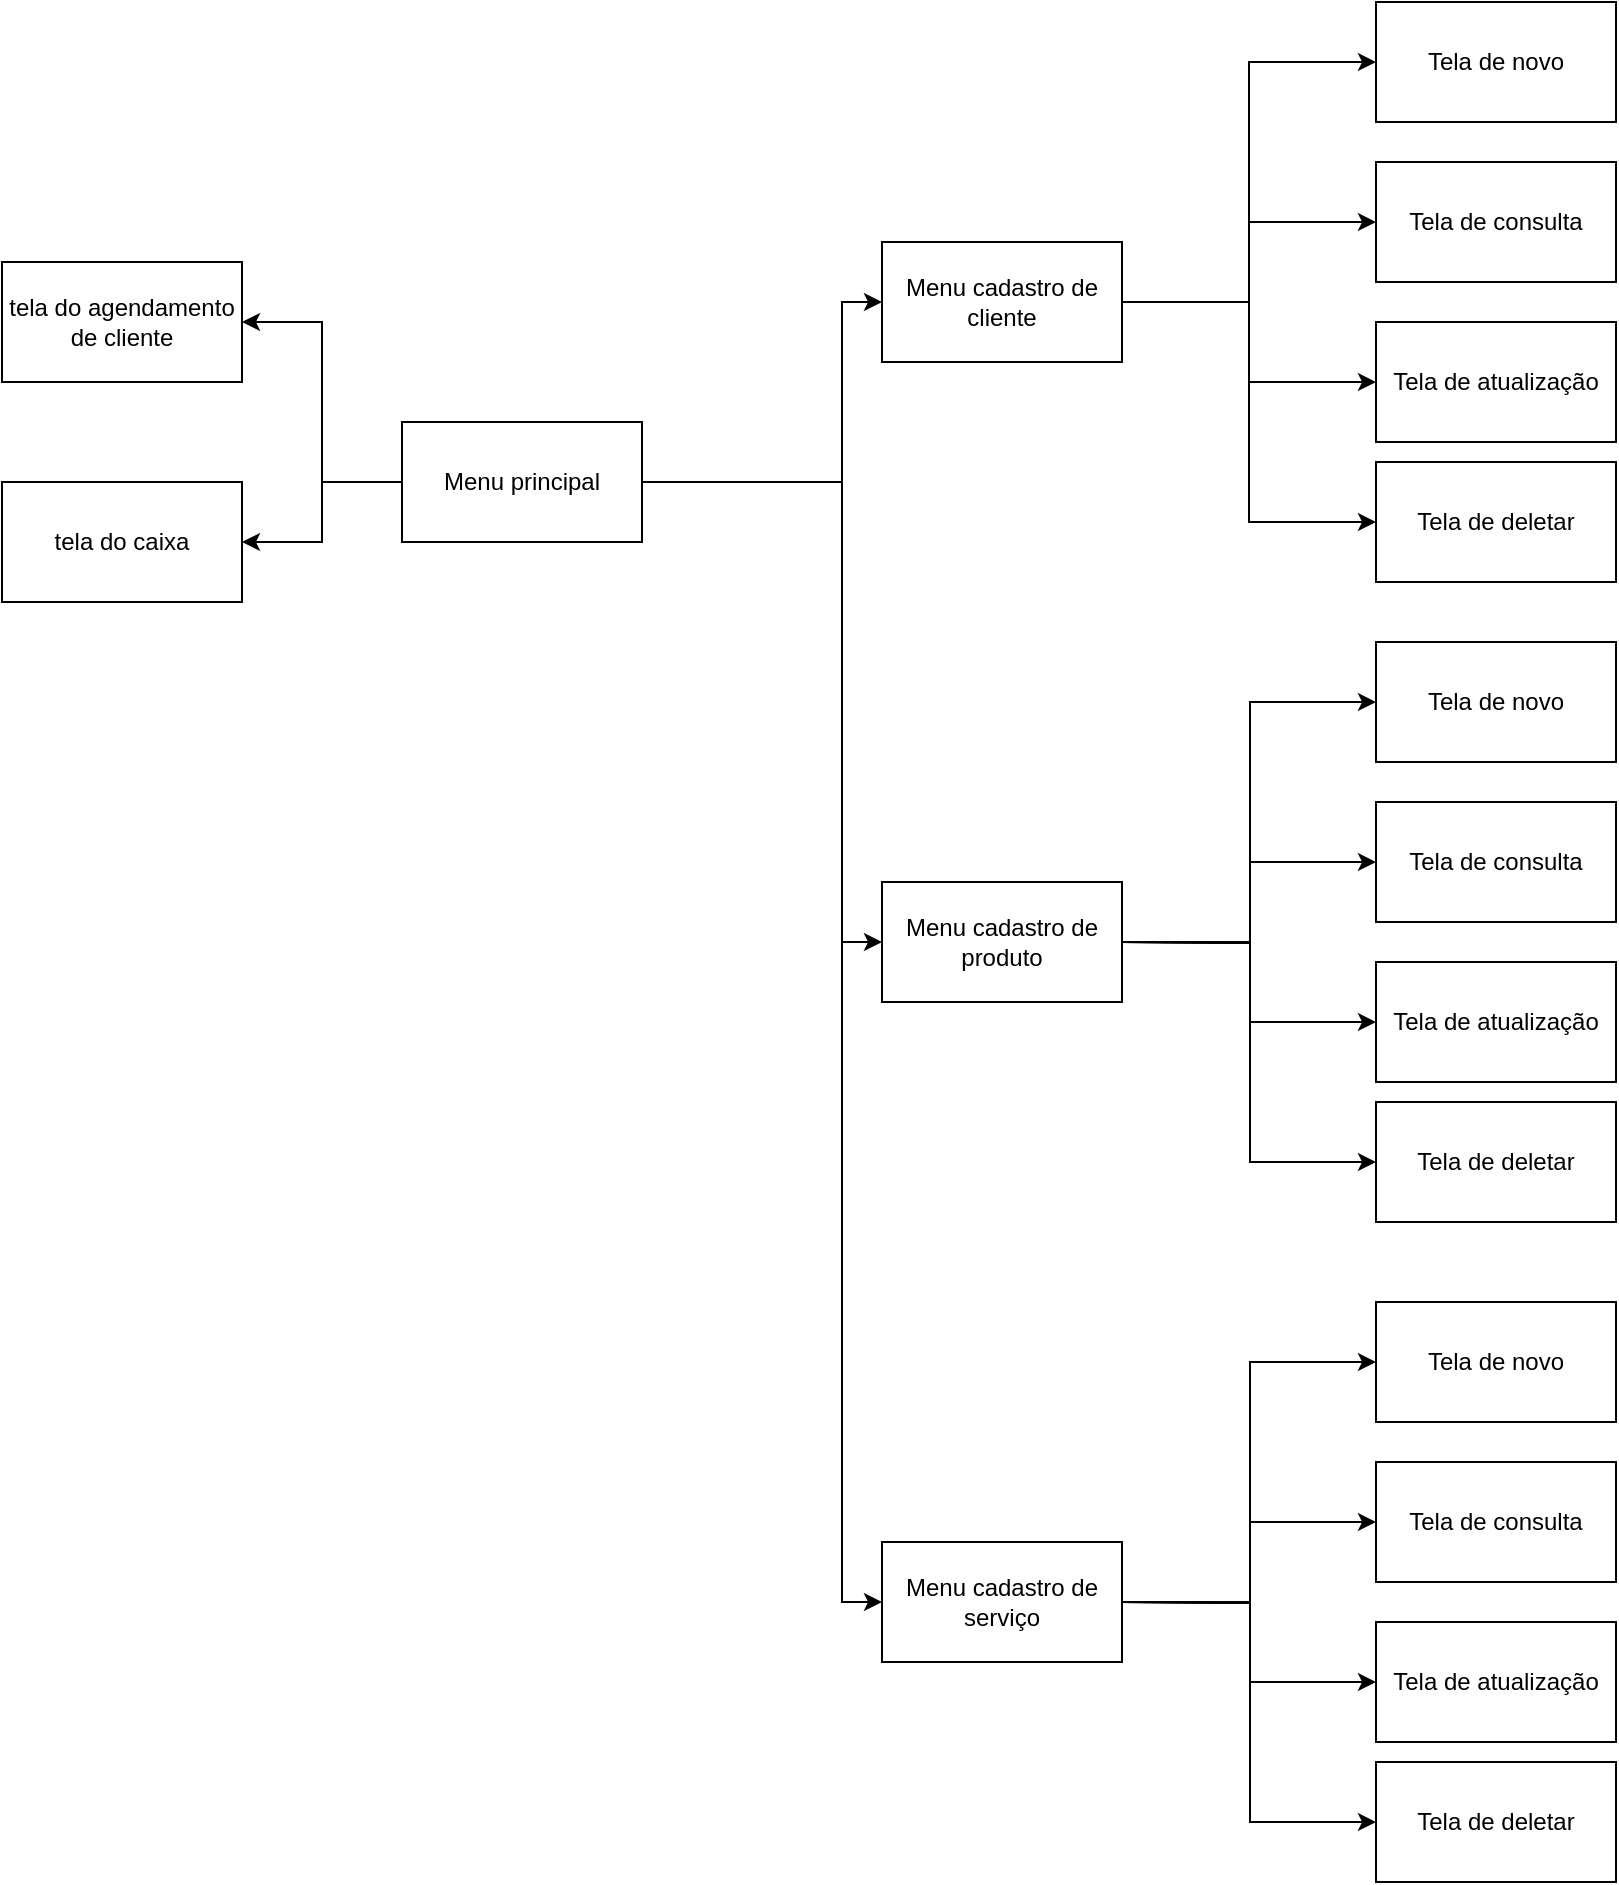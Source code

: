 <mxfile version="20.3.0" type="device"><diagram id="-szwxBgycvECe7yLLr0f" name="Página-1"><mxGraphModel dx="1483" dy="916" grid="1" gridSize="10" guides="1" tooltips="1" connect="1" arrows="1" fold="1" page="1" pageScale="1" pageWidth="827" pageHeight="1169" math="0" shadow="0"><root><mxCell id="0"/><mxCell id="1" parent="0"/><mxCell id="YIGcuT_Grykuiuh4u1rn-7" style="edgeStyle=orthogonalEdgeStyle;rounded=0;orthogonalLoop=1;jettySize=auto;html=1;entryX=1;entryY=0.5;entryDx=0;entryDy=0;" edge="1" parent="1" source="YIGcuT_Grykuiuh4u1rn-1" target="YIGcuT_Grykuiuh4u1rn-6"><mxGeometry relative="1" as="geometry"/></mxCell><mxCell id="YIGcuT_Grykuiuh4u1rn-8" style="edgeStyle=orthogonalEdgeStyle;rounded=0;orthogonalLoop=1;jettySize=auto;html=1;" edge="1" parent="1" source="YIGcuT_Grykuiuh4u1rn-1" target="YIGcuT_Grykuiuh4u1rn-5"><mxGeometry relative="1" as="geometry"/></mxCell><mxCell id="YIGcuT_Grykuiuh4u1rn-9" style="edgeStyle=orthogonalEdgeStyle;rounded=0;orthogonalLoop=1;jettySize=auto;html=1;entryX=0;entryY=0.5;entryDx=0;entryDy=0;" edge="1" parent="1" source="YIGcuT_Grykuiuh4u1rn-1" target="YIGcuT_Grykuiuh4u1rn-2"><mxGeometry relative="1" as="geometry"><Array as="points"><mxPoint x="430" y="260"/><mxPoint x="430" y="170"/></Array></mxGeometry></mxCell><mxCell id="YIGcuT_Grykuiuh4u1rn-10" style="edgeStyle=orthogonalEdgeStyle;rounded=0;orthogonalLoop=1;jettySize=auto;html=1;" edge="1" parent="1" source="YIGcuT_Grykuiuh4u1rn-1" target="YIGcuT_Grykuiuh4u1rn-3"><mxGeometry relative="1" as="geometry"><Array as="points"><mxPoint x="430" y="260"/><mxPoint x="430" y="490"/></Array></mxGeometry></mxCell><mxCell id="YIGcuT_Grykuiuh4u1rn-11" style="edgeStyle=orthogonalEdgeStyle;rounded=0;orthogonalLoop=1;jettySize=auto;html=1;" edge="1" parent="1" source="YIGcuT_Grykuiuh4u1rn-1" target="YIGcuT_Grykuiuh4u1rn-4"><mxGeometry relative="1" as="geometry"><Array as="points"><mxPoint x="430" y="260"/><mxPoint x="430" y="820"/></Array></mxGeometry></mxCell><mxCell id="YIGcuT_Grykuiuh4u1rn-1" value="Menu principal" style="rounded=0;whiteSpace=wrap;html=1;" vertex="1" parent="1"><mxGeometry x="210" y="230" width="120" height="60" as="geometry"/></mxCell><mxCell id="YIGcuT_Grykuiuh4u1rn-16" style="edgeStyle=orthogonalEdgeStyle;rounded=0;orthogonalLoop=1;jettySize=auto;html=1;entryX=0;entryY=0.5;entryDx=0;entryDy=0;" edge="1" parent="1" source="YIGcuT_Grykuiuh4u1rn-2" target="YIGcuT_Grykuiuh4u1rn-12"><mxGeometry relative="1" as="geometry"/></mxCell><mxCell id="YIGcuT_Grykuiuh4u1rn-17" style="edgeStyle=orthogonalEdgeStyle;rounded=0;orthogonalLoop=1;jettySize=auto;html=1;entryX=0;entryY=0.5;entryDx=0;entryDy=0;" edge="1" parent="1" source="YIGcuT_Grykuiuh4u1rn-2" target="YIGcuT_Grykuiuh4u1rn-13"><mxGeometry relative="1" as="geometry"/></mxCell><mxCell id="YIGcuT_Grykuiuh4u1rn-18" style="edgeStyle=orthogonalEdgeStyle;rounded=0;orthogonalLoop=1;jettySize=auto;html=1;" edge="1" parent="1" source="YIGcuT_Grykuiuh4u1rn-2" target="YIGcuT_Grykuiuh4u1rn-14"><mxGeometry relative="1" as="geometry"/></mxCell><mxCell id="YIGcuT_Grykuiuh4u1rn-19" style="edgeStyle=orthogonalEdgeStyle;rounded=0;orthogonalLoop=1;jettySize=auto;html=1;entryX=0;entryY=0.5;entryDx=0;entryDy=0;" edge="1" parent="1" source="YIGcuT_Grykuiuh4u1rn-2" target="YIGcuT_Grykuiuh4u1rn-15"><mxGeometry relative="1" as="geometry"/></mxCell><mxCell id="YIGcuT_Grykuiuh4u1rn-2" value="Menu cadastro de cliente" style="rounded=0;whiteSpace=wrap;html=1;" vertex="1" parent="1"><mxGeometry x="450" y="140" width="120" height="60" as="geometry"/></mxCell><mxCell id="YIGcuT_Grykuiuh4u1rn-3" value="Menu cadastro de produto" style="rounded=0;whiteSpace=wrap;html=1;" vertex="1" parent="1"><mxGeometry x="450" y="460" width="120" height="60" as="geometry"/></mxCell><mxCell id="YIGcuT_Grykuiuh4u1rn-4" value="Menu cadastro de serviço" style="rounded=0;whiteSpace=wrap;html=1;" vertex="1" parent="1"><mxGeometry x="450" y="790" width="120" height="60" as="geometry"/></mxCell><mxCell id="YIGcuT_Grykuiuh4u1rn-5" value="tela do caixa" style="rounded=0;whiteSpace=wrap;html=1;" vertex="1" parent="1"><mxGeometry x="10" y="260" width="120" height="60" as="geometry"/></mxCell><mxCell id="YIGcuT_Grykuiuh4u1rn-6" value="tela do agendamento de cliente" style="rounded=0;whiteSpace=wrap;html=1;" vertex="1" parent="1"><mxGeometry x="10" y="150" width="120" height="60" as="geometry"/></mxCell><mxCell id="YIGcuT_Grykuiuh4u1rn-12" value="Tela de novo" style="rounded=0;whiteSpace=wrap;html=1;" vertex="1" parent="1"><mxGeometry x="697" y="20" width="120" height="60" as="geometry"/></mxCell><mxCell id="YIGcuT_Grykuiuh4u1rn-13" value="Tela de consulta" style="rounded=0;whiteSpace=wrap;html=1;" vertex="1" parent="1"><mxGeometry x="697" y="100" width="120" height="60" as="geometry"/></mxCell><mxCell id="YIGcuT_Grykuiuh4u1rn-14" value="Tela de atualização" style="rounded=0;whiteSpace=wrap;html=1;" vertex="1" parent="1"><mxGeometry x="697" y="180" width="120" height="60" as="geometry"/></mxCell><mxCell id="YIGcuT_Grykuiuh4u1rn-15" value="Tela de deletar" style="rounded=0;whiteSpace=wrap;html=1;" vertex="1" parent="1"><mxGeometry x="697" y="250" width="120" height="60" as="geometry"/></mxCell><mxCell id="YIGcuT_Grykuiuh4u1rn-20" style="edgeStyle=orthogonalEdgeStyle;rounded=0;orthogonalLoop=1;jettySize=auto;html=1;entryX=0;entryY=0.5;entryDx=0;entryDy=0;" edge="1" parent="1" target="YIGcuT_Grykuiuh4u1rn-24"><mxGeometry relative="1" as="geometry"><mxPoint x="570" y="490" as="sourcePoint"/></mxGeometry></mxCell><mxCell id="YIGcuT_Grykuiuh4u1rn-21" style="edgeStyle=orthogonalEdgeStyle;rounded=0;orthogonalLoop=1;jettySize=auto;html=1;entryX=0;entryY=0.5;entryDx=0;entryDy=0;" edge="1" parent="1" target="YIGcuT_Grykuiuh4u1rn-25"><mxGeometry relative="1" as="geometry"><mxPoint x="570" y="490" as="sourcePoint"/></mxGeometry></mxCell><mxCell id="YIGcuT_Grykuiuh4u1rn-22" style="edgeStyle=orthogonalEdgeStyle;rounded=0;orthogonalLoop=1;jettySize=auto;html=1;" edge="1" parent="1" target="YIGcuT_Grykuiuh4u1rn-26"><mxGeometry relative="1" as="geometry"><mxPoint x="570" y="490" as="sourcePoint"/><Array as="points"><mxPoint x="634" y="490"/><mxPoint x="634" y="530"/></Array></mxGeometry></mxCell><mxCell id="YIGcuT_Grykuiuh4u1rn-23" style="edgeStyle=orthogonalEdgeStyle;rounded=0;orthogonalLoop=1;jettySize=auto;html=1;entryX=0;entryY=0.5;entryDx=0;entryDy=0;" edge="1" parent="1" target="YIGcuT_Grykuiuh4u1rn-27"><mxGeometry relative="1" as="geometry"><mxPoint x="570" y="490" as="sourcePoint"/></mxGeometry></mxCell><mxCell id="YIGcuT_Grykuiuh4u1rn-24" value="Tela de novo" style="rounded=0;whiteSpace=wrap;html=1;" vertex="1" parent="1"><mxGeometry x="697" y="340" width="120" height="60" as="geometry"/></mxCell><mxCell id="YIGcuT_Grykuiuh4u1rn-25" value="Tela de consulta" style="rounded=0;whiteSpace=wrap;html=1;" vertex="1" parent="1"><mxGeometry x="697" y="420" width="120" height="60" as="geometry"/></mxCell><mxCell id="YIGcuT_Grykuiuh4u1rn-26" value="Tela de atualização" style="rounded=0;whiteSpace=wrap;html=1;" vertex="1" parent="1"><mxGeometry x="697" y="500" width="120" height="60" as="geometry"/></mxCell><mxCell id="YIGcuT_Grykuiuh4u1rn-27" value="Tela de deletar" style="rounded=0;whiteSpace=wrap;html=1;" vertex="1" parent="1"><mxGeometry x="697" y="570" width="120" height="60" as="geometry"/></mxCell><mxCell id="YIGcuT_Grykuiuh4u1rn-28" style="edgeStyle=orthogonalEdgeStyle;rounded=0;orthogonalLoop=1;jettySize=auto;html=1;entryX=0;entryY=0.5;entryDx=0;entryDy=0;" edge="1" parent="1" target="YIGcuT_Grykuiuh4u1rn-32"><mxGeometry relative="1" as="geometry"><mxPoint x="570" y="820" as="sourcePoint"/></mxGeometry></mxCell><mxCell id="YIGcuT_Grykuiuh4u1rn-29" style="edgeStyle=orthogonalEdgeStyle;rounded=0;orthogonalLoop=1;jettySize=auto;html=1;entryX=0;entryY=0.5;entryDx=0;entryDy=0;" edge="1" parent="1" target="YIGcuT_Grykuiuh4u1rn-33"><mxGeometry relative="1" as="geometry"><mxPoint x="570" y="820" as="sourcePoint"/></mxGeometry></mxCell><mxCell id="YIGcuT_Grykuiuh4u1rn-30" style="edgeStyle=orthogonalEdgeStyle;rounded=0;orthogonalLoop=1;jettySize=auto;html=1;" edge="1" parent="1" target="YIGcuT_Grykuiuh4u1rn-34"><mxGeometry relative="1" as="geometry"><mxPoint x="570" y="820" as="sourcePoint"/><Array as="points"><mxPoint x="634" y="820"/><mxPoint x="634" y="860"/></Array></mxGeometry></mxCell><mxCell id="YIGcuT_Grykuiuh4u1rn-31" style="edgeStyle=orthogonalEdgeStyle;rounded=0;orthogonalLoop=1;jettySize=auto;html=1;entryX=0;entryY=0.5;entryDx=0;entryDy=0;" edge="1" parent="1" target="YIGcuT_Grykuiuh4u1rn-35"><mxGeometry relative="1" as="geometry"><mxPoint x="570" y="820" as="sourcePoint"/></mxGeometry></mxCell><mxCell id="YIGcuT_Grykuiuh4u1rn-32" value="Tela de novo" style="rounded=0;whiteSpace=wrap;html=1;" vertex="1" parent="1"><mxGeometry x="697" y="670" width="120" height="60" as="geometry"/></mxCell><mxCell id="YIGcuT_Grykuiuh4u1rn-33" value="Tela de consulta" style="rounded=0;whiteSpace=wrap;html=1;" vertex="1" parent="1"><mxGeometry x="697" y="750" width="120" height="60" as="geometry"/></mxCell><mxCell id="YIGcuT_Grykuiuh4u1rn-34" value="Tela de atualização" style="rounded=0;whiteSpace=wrap;html=1;" vertex="1" parent="1"><mxGeometry x="697" y="830" width="120" height="60" as="geometry"/></mxCell><mxCell id="YIGcuT_Grykuiuh4u1rn-35" value="Tela de deletar" style="rounded=0;whiteSpace=wrap;html=1;" vertex="1" parent="1"><mxGeometry x="697" y="900" width="120" height="60" as="geometry"/></mxCell></root></mxGraphModel></diagram></mxfile>